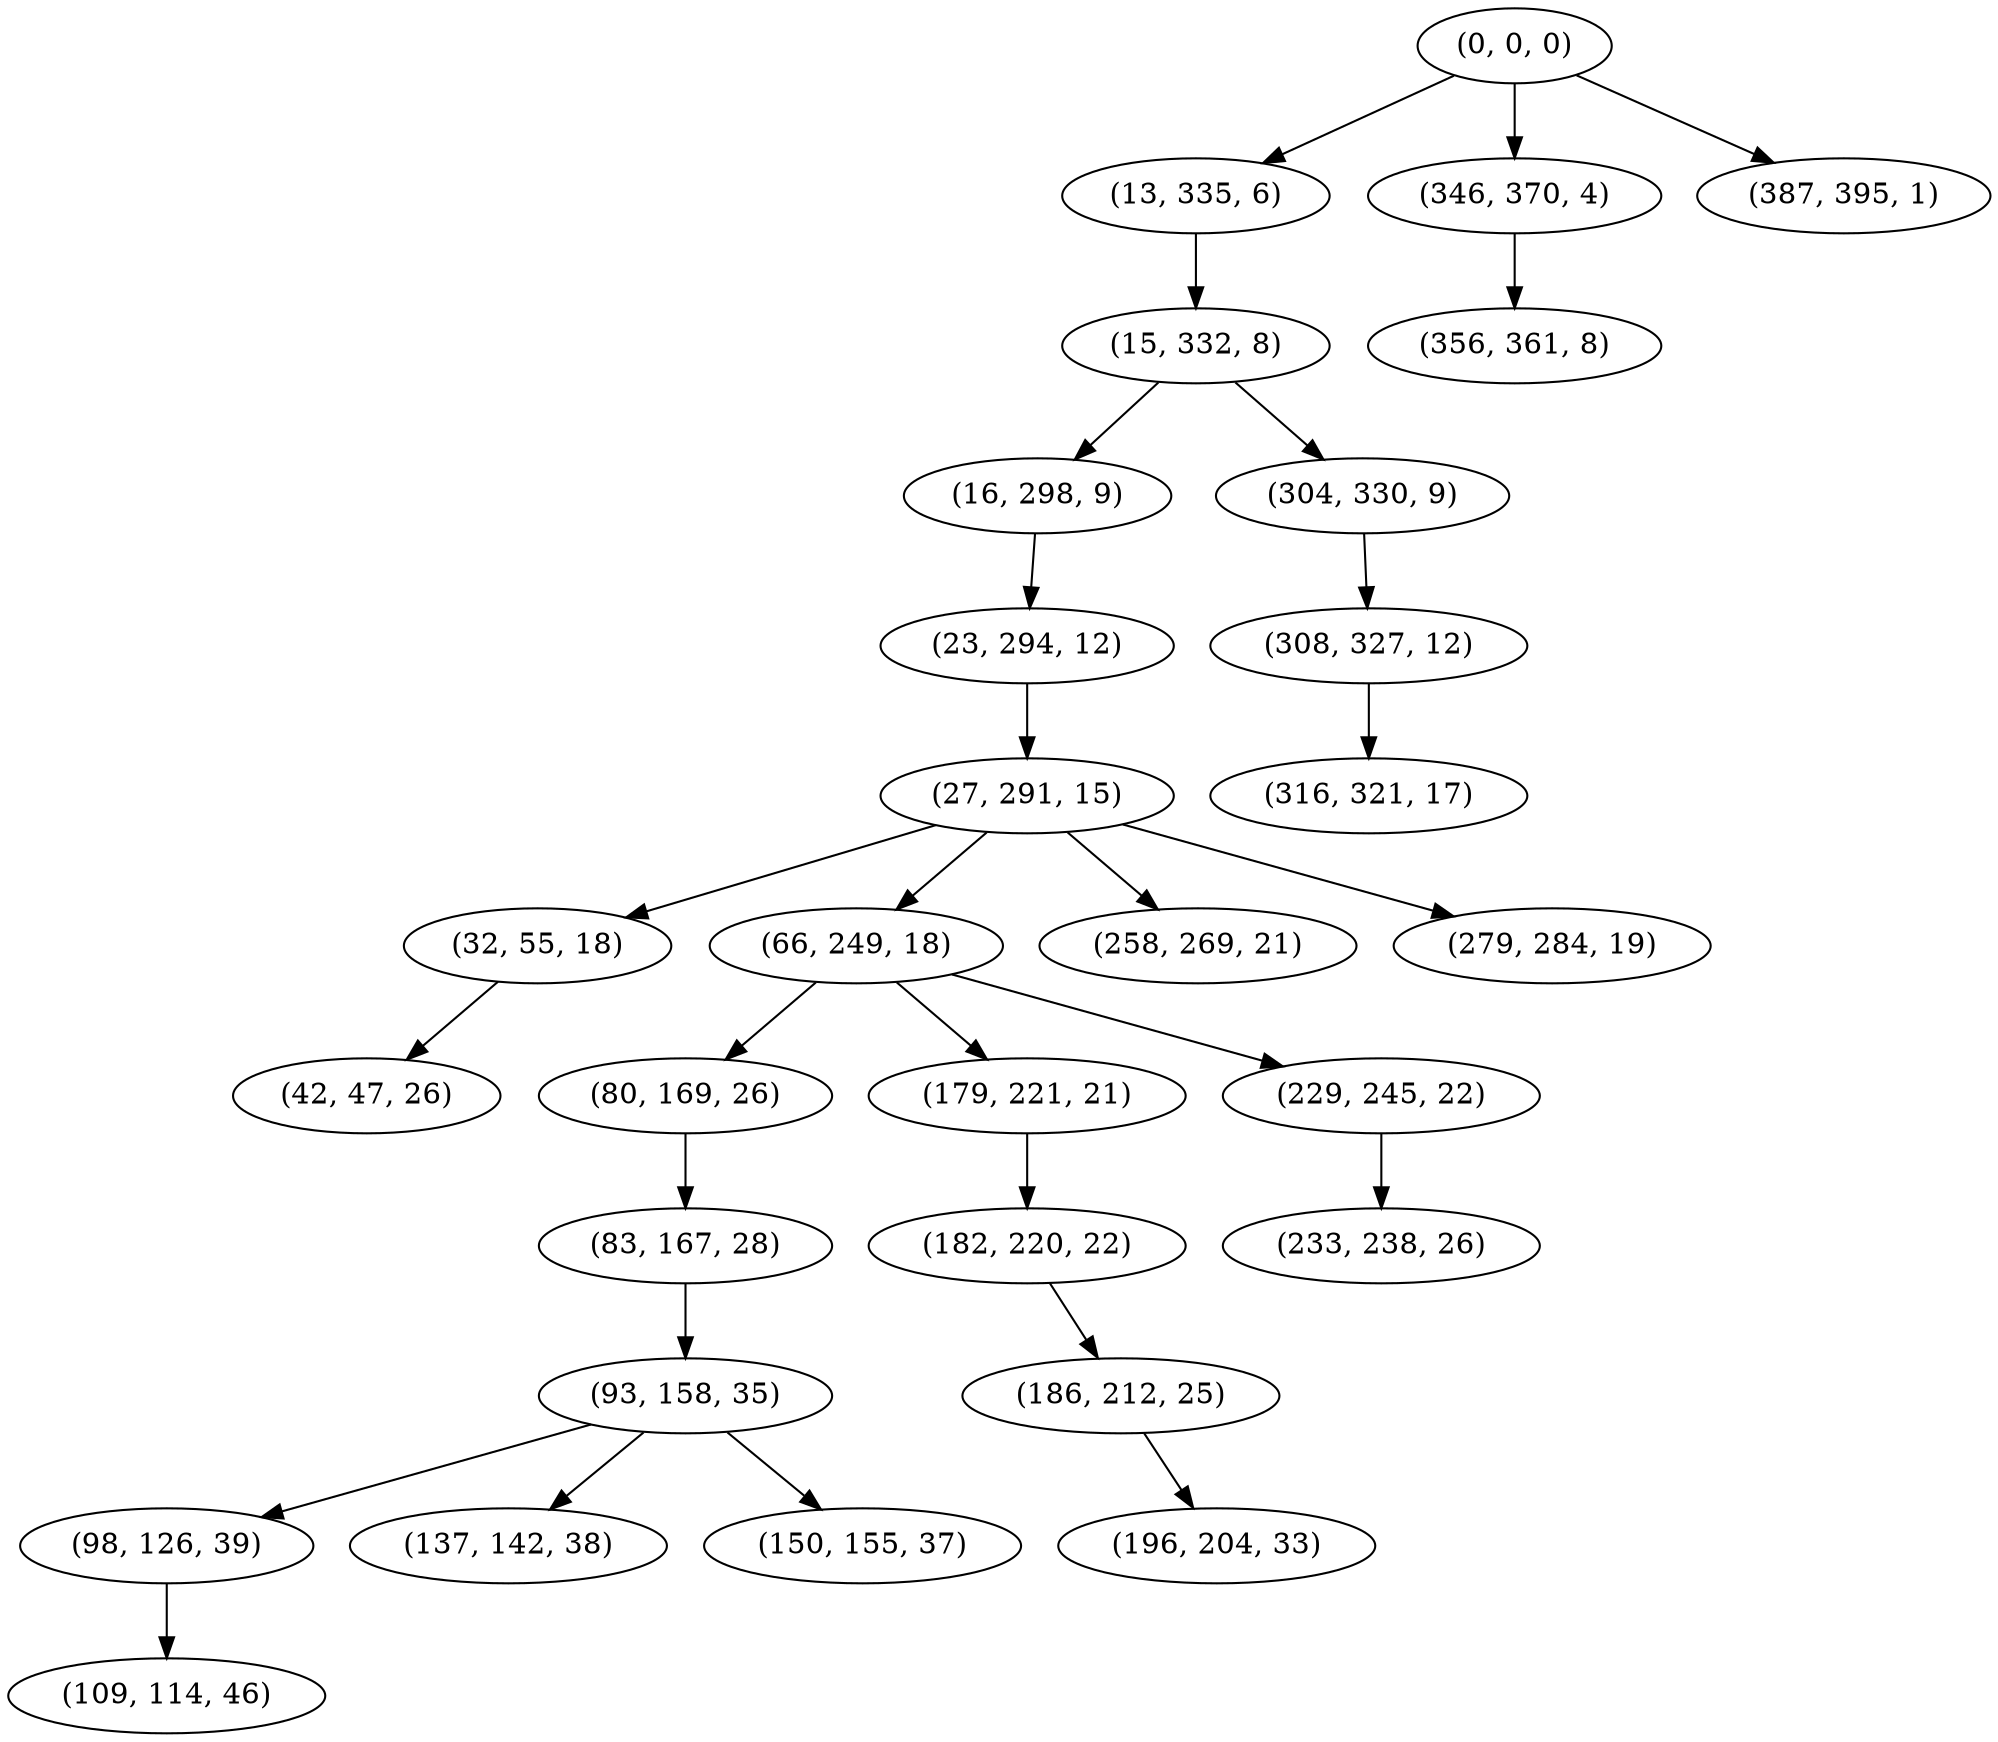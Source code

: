 digraph tree {
    "(0, 0, 0)";
    "(13, 335, 6)";
    "(15, 332, 8)";
    "(16, 298, 9)";
    "(23, 294, 12)";
    "(27, 291, 15)";
    "(32, 55, 18)";
    "(42, 47, 26)";
    "(66, 249, 18)";
    "(80, 169, 26)";
    "(83, 167, 28)";
    "(93, 158, 35)";
    "(98, 126, 39)";
    "(109, 114, 46)";
    "(137, 142, 38)";
    "(150, 155, 37)";
    "(179, 221, 21)";
    "(182, 220, 22)";
    "(186, 212, 25)";
    "(196, 204, 33)";
    "(229, 245, 22)";
    "(233, 238, 26)";
    "(258, 269, 21)";
    "(279, 284, 19)";
    "(304, 330, 9)";
    "(308, 327, 12)";
    "(316, 321, 17)";
    "(346, 370, 4)";
    "(356, 361, 8)";
    "(387, 395, 1)";
    "(0, 0, 0)" -> "(13, 335, 6)";
    "(0, 0, 0)" -> "(346, 370, 4)";
    "(0, 0, 0)" -> "(387, 395, 1)";
    "(13, 335, 6)" -> "(15, 332, 8)";
    "(15, 332, 8)" -> "(16, 298, 9)";
    "(15, 332, 8)" -> "(304, 330, 9)";
    "(16, 298, 9)" -> "(23, 294, 12)";
    "(23, 294, 12)" -> "(27, 291, 15)";
    "(27, 291, 15)" -> "(32, 55, 18)";
    "(27, 291, 15)" -> "(66, 249, 18)";
    "(27, 291, 15)" -> "(258, 269, 21)";
    "(27, 291, 15)" -> "(279, 284, 19)";
    "(32, 55, 18)" -> "(42, 47, 26)";
    "(66, 249, 18)" -> "(80, 169, 26)";
    "(66, 249, 18)" -> "(179, 221, 21)";
    "(66, 249, 18)" -> "(229, 245, 22)";
    "(80, 169, 26)" -> "(83, 167, 28)";
    "(83, 167, 28)" -> "(93, 158, 35)";
    "(93, 158, 35)" -> "(98, 126, 39)";
    "(93, 158, 35)" -> "(137, 142, 38)";
    "(93, 158, 35)" -> "(150, 155, 37)";
    "(98, 126, 39)" -> "(109, 114, 46)";
    "(179, 221, 21)" -> "(182, 220, 22)";
    "(182, 220, 22)" -> "(186, 212, 25)";
    "(186, 212, 25)" -> "(196, 204, 33)";
    "(229, 245, 22)" -> "(233, 238, 26)";
    "(304, 330, 9)" -> "(308, 327, 12)";
    "(308, 327, 12)" -> "(316, 321, 17)";
    "(346, 370, 4)" -> "(356, 361, 8)";
}

